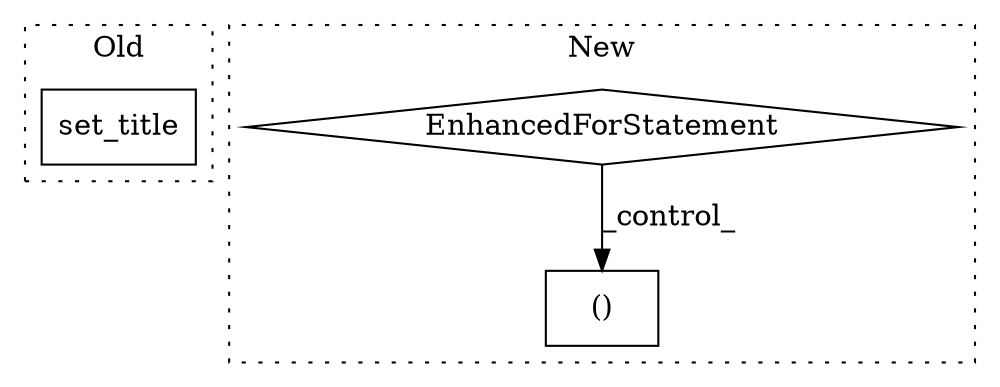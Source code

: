 digraph G {
subgraph cluster0 {
1 [label="set_title" a="32" s="20648,20701" l="10,1" shape="box"];
label = "Old";
style="dotted";
}
subgraph cluster1 {
2 [label="EnhancedForStatement" a="70" s="9808,9934" l="69,2" shape="diamond"];
3 [label="()" a="106" s="10009" l="15" shape="box"];
label = "New";
style="dotted";
}
2 -> 3 [label="_control_"];
}